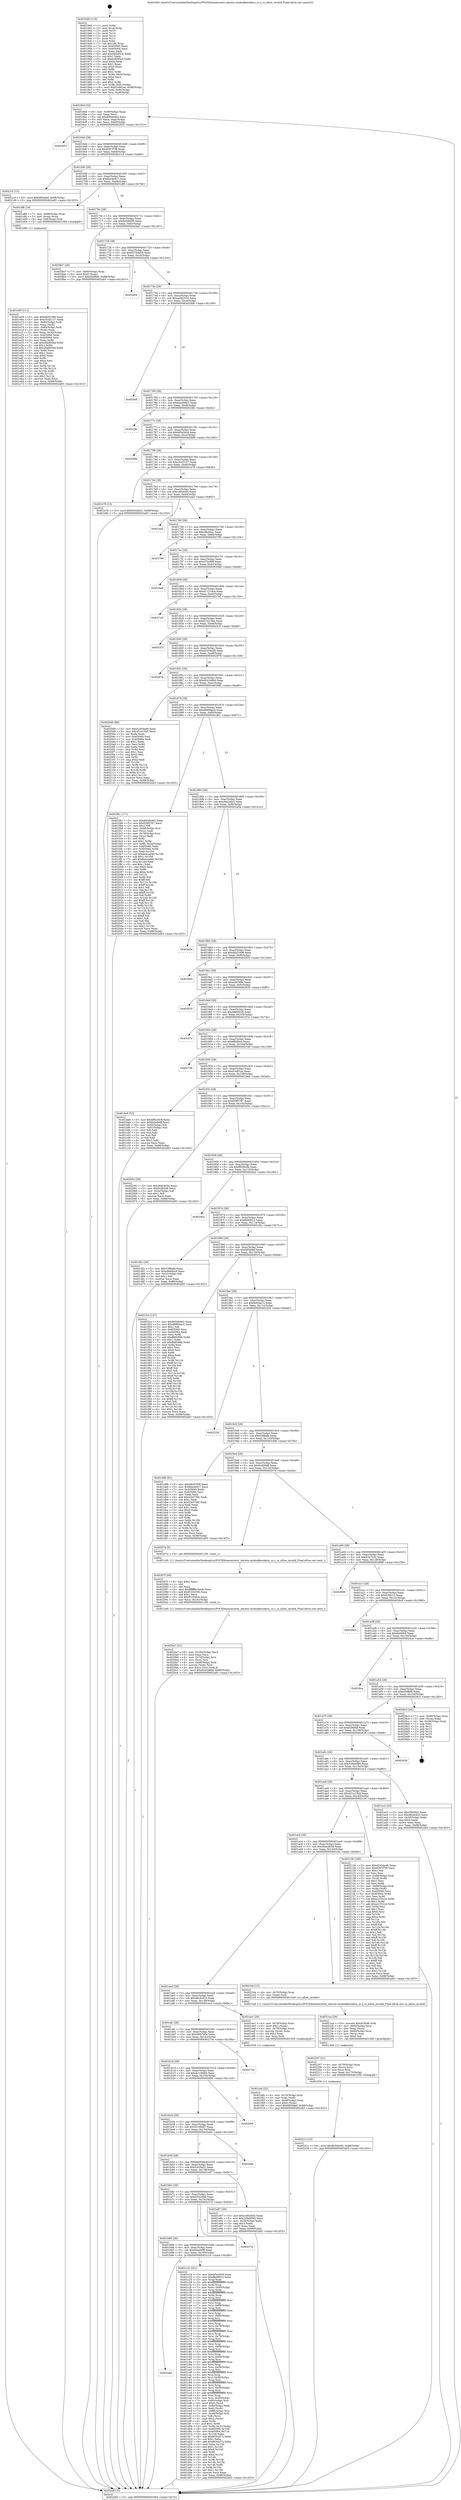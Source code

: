 digraph "0x401640" {
  label = "0x401640 (/mnt/c/Users/mathe/Desktop/tcc/POCII/binaries/extr_darwin-xnubsdkernkern_cs.c_cs_allow_invalid_Final-ollvm.out::main(0))"
  labelloc = "t"
  node[shape=record]

  Entry [label="",width=0.3,height=0.3,shape=circle,fillcolor=black,style=filled]
  "0x4016b4" [label="{
     0x4016b4 [32]\l
     | [instrs]\l
     &nbsp;&nbsp;0x4016b4 \<+6\>: mov -0x98(%rbp),%eax\l
     &nbsp;&nbsp;0x4016ba \<+2\>: mov %eax,%ecx\l
     &nbsp;&nbsp;0x4016bc \<+6\>: sub $0x800de462,%ecx\l
     &nbsp;&nbsp;0x4016c2 \<+6\>: mov %eax,-0xac(%rbp)\l
     &nbsp;&nbsp;0x4016c8 \<+6\>: mov %ecx,-0xb0(%rbp)\l
     &nbsp;&nbsp;0x4016ce \<+6\>: je 0000000000402953 \<main+0x1313\>\l
  }"]
  "0x402953" [label="{
     0x402953\l
  }", style=dashed]
  "0x4016d4" [label="{
     0x4016d4 [28]\l
     | [instrs]\l
     &nbsp;&nbsp;0x4016d4 \<+5\>: jmp 00000000004016d9 \<main+0x99\>\l
     &nbsp;&nbsp;0x4016d9 \<+6\>: mov -0xac(%rbp),%eax\l
     &nbsp;&nbsp;0x4016df \<+5\>: sub $0x8307f7f9,%eax\l
     &nbsp;&nbsp;0x4016e4 \<+6\>: mov %eax,-0xb4(%rbp)\l
     &nbsp;&nbsp;0x4016ea \<+6\>: je 00000000004021cf \<main+0xb8f\>\l
  }"]
  Exit [label="",width=0.3,height=0.3,shape=circle,fillcolor=black,style=filled,peripheries=2]
  "0x4021cf" [label="{
     0x4021cf [15]\l
     | [instrs]\l
     &nbsp;&nbsp;0x4021cf \<+10\>: movl $0xfdf3ddef,-0x98(%rbp)\l
     &nbsp;&nbsp;0x4021d9 \<+5\>: jmp 0000000000402a93 \<main+0x1453\>\l
  }"]
  "0x4016f0" [label="{
     0x4016f0 [28]\l
     | [instrs]\l
     &nbsp;&nbsp;0x4016f0 \<+5\>: jmp 00000000004016f5 \<main+0xb5\>\l
     &nbsp;&nbsp;0x4016f5 \<+6\>: mov -0xac(%rbp),%eax\l
     &nbsp;&nbsp;0x4016fb \<+5\>: sub $0x8be4e0c7,%eax\l
     &nbsp;&nbsp;0x401700 \<+6\>: mov %eax,-0xb8(%rbp)\l
     &nbsp;&nbsp;0x401706 \<+6\>: je 0000000000401df6 \<main+0x7b6\>\l
  }"]
  "0x40221c" [label="{
     0x40221c [15]\l
     | [instrs]\l
     &nbsp;&nbsp;0x40221c \<+10\>: movl $0x8e50b5f0,-0x98(%rbp)\l
     &nbsp;&nbsp;0x402226 \<+5\>: jmp 0000000000402a93 \<main+0x1453\>\l
  }"]
  "0x401df6" [label="{
     0x401df6 [19]\l
     | [instrs]\l
     &nbsp;&nbsp;0x401df6 \<+7\>: mov -0x88(%rbp),%rax\l
     &nbsp;&nbsp;0x401dfd \<+3\>: mov (%rax),%rax\l
     &nbsp;&nbsp;0x401e00 \<+4\>: mov 0x8(%rax),%rdi\l
     &nbsp;&nbsp;0x401e04 \<+5\>: call 0000000000401060 \<atoi@plt\>\l
     | [calls]\l
     &nbsp;&nbsp;0x401060 \{1\} (unknown)\l
  }"]
  "0x40170c" [label="{
     0x40170c [28]\l
     | [instrs]\l
     &nbsp;&nbsp;0x40170c \<+5\>: jmp 0000000000401711 \<main+0xd1\>\l
     &nbsp;&nbsp;0x401711 \<+6\>: mov -0xac(%rbp),%eax\l
     &nbsp;&nbsp;0x401717 \<+5\>: sub $0x8e50b5f0,%eax\l
     &nbsp;&nbsp;0x40171c \<+6\>: mov %eax,-0xbc(%rbp)\l
     &nbsp;&nbsp;0x401722 \<+6\>: je 00000000004028a7 \<main+0x1267\>\l
  }"]
  "0x402207" [label="{
     0x402207 [21]\l
     | [instrs]\l
     &nbsp;&nbsp;0x402207 \<+4\>: mov -0x70(%rbp),%rcx\l
     &nbsp;&nbsp;0x40220b \<+3\>: mov (%rcx),%rcx\l
     &nbsp;&nbsp;0x40220e \<+3\>: mov %rcx,%rdi\l
     &nbsp;&nbsp;0x402211 \<+6\>: mov %eax,-0x170(%rbp)\l
     &nbsp;&nbsp;0x402217 \<+5\>: call 0000000000401030 \<free@plt\>\l
     | [calls]\l
     &nbsp;&nbsp;0x401030 \{1\} (unknown)\l
  }"]
  "0x4028a7" [label="{
     0x4028a7 [28]\l
     | [instrs]\l
     &nbsp;&nbsp;0x4028a7 \<+7\>: mov -0x90(%rbp),%rax\l
     &nbsp;&nbsp;0x4028ae \<+6\>: movl $0x0,(%rax)\l
     &nbsp;&nbsp;0x4028b4 \<+10\>: movl $0xe5bf8d6,-0x98(%rbp)\l
     &nbsp;&nbsp;0x4028be \<+5\>: jmp 0000000000402a93 \<main+0x1453\>\l
  }"]
  "0x401728" [label="{
     0x401728 [28]\l
     | [instrs]\l
     &nbsp;&nbsp;0x401728 \<+5\>: jmp 000000000040172d \<main+0xed\>\l
     &nbsp;&nbsp;0x40172d \<+6\>: mov -0xac(%rbp),%eax\l
     &nbsp;&nbsp;0x401733 \<+5\>: sub $0x9276da59,%eax\l
     &nbsp;&nbsp;0x401738 \<+6\>: mov %eax,-0xc0(%rbp)\l
     &nbsp;&nbsp;0x40173e \<+6\>: je 0000000000402a04 \<main+0x13c4\>\l
  }"]
  "0x4021ea" [label="{
     0x4021ea [29]\l
     | [instrs]\l
     &nbsp;&nbsp;0x4021ea \<+10\>: movabs $0x4030d6,%rdi\l
     &nbsp;&nbsp;0x4021f4 \<+4\>: mov -0x60(%rbp),%rcx\l
     &nbsp;&nbsp;0x4021f8 \<+2\>: mov %eax,(%rcx)\l
     &nbsp;&nbsp;0x4021fa \<+4\>: mov -0x60(%rbp),%rcx\l
     &nbsp;&nbsp;0x4021fe \<+2\>: mov (%rcx),%esi\l
     &nbsp;&nbsp;0x402200 \<+2\>: mov $0x0,%al\l
     &nbsp;&nbsp;0x402202 \<+5\>: call 0000000000401040 \<printf@plt\>\l
     | [calls]\l
     &nbsp;&nbsp;0x401040 \{1\} (unknown)\l
  }"]
  "0x402a04" [label="{
     0x402a04\l
  }", style=dashed]
  "0x401744" [label="{
     0x401744 [28]\l
     | [instrs]\l
     &nbsp;&nbsp;0x401744 \<+5\>: jmp 0000000000401749 \<main+0x109\>\l
     &nbsp;&nbsp;0x401749 \<+6\>: mov -0xac(%rbp),%eax\l
     &nbsp;&nbsp;0x40174f \<+5\>: sub $0xae562016,%eax\l
     &nbsp;&nbsp;0x401754 \<+6\>: mov %eax,-0xc4(%rbp)\l
     &nbsp;&nbsp;0x40175a \<+6\>: je 00000000004029df \<main+0x139f\>\l
  }"]
  "0x4020a7" [label="{
     0x4020a7 [41]\l
     | [instrs]\l
     &nbsp;&nbsp;0x4020a7 \<+6\>: mov -0x16c(%rbp),%ecx\l
     &nbsp;&nbsp;0x4020ad \<+3\>: imul %eax,%ecx\l
     &nbsp;&nbsp;0x4020b0 \<+4\>: mov -0x70(%rbp),%rsi\l
     &nbsp;&nbsp;0x4020b4 \<+3\>: mov (%rsi),%rsi\l
     &nbsp;&nbsp;0x4020b7 \<+4\>: mov -0x68(%rbp),%rdi\l
     &nbsp;&nbsp;0x4020bb \<+3\>: movslq (%rdi),%rdi\l
     &nbsp;&nbsp;0x4020be \<+3\>: mov %ecx,(%rsi,%rdi,4)\l
     &nbsp;&nbsp;0x4020c1 \<+10\>: movl $0xd2d1b86d,-0x98(%rbp)\l
     &nbsp;&nbsp;0x4020cb \<+5\>: jmp 0000000000402a93 \<main+0x1453\>\l
  }"]
  "0x4029df" [label="{
     0x4029df\l
  }", style=dashed]
  "0x401760" [label="{
     0x401760 [28]\l
     | [instrs]\l
     &nbsp;&nbsp;0x401760 \<+5\>: jmp 0000000000401765 \<main+0x125\>\l
     &nbsp;&nbsp;0x401765 \<+6\>: mov -0xac(%rbp),%eax\l
     &nbsp;&nbsp;0x40176b \<+5\>: sub $0xbaea06a1,%eax\l
     &nbsp;&nbsp;0x401770 \<+6\>: mov %eax,-0xc8(%rbp)\l
     &nbsp;&nbsp;0x401776 \<+6\>: je 000000000040238c \<main+0xd4c\>\l
  }"]
  "0x40207f" [label="{
     0x40207f [40]\l
     | [instrs]\l
     &nbsp;&nbsp;0x40207f \<+5\>: mov $0x2,%ecx\l
     &nbsp;&nbsp;0x402084 \<+1\>: cltd\l
     &nbsp;&nbsp;0x402085 \<+2\>: idiv %ecx\l
     &nbsp;&nbsp;0x402087 \<+6\>: imul $0xfffffffe,%edx,%ecx\l
     &nbsp;&nbsp;0x40208d \<+6\>: add $0xf510203b,%ecx\l
     &nbsp;&nbsp;0x402093 \<+3\>: add $0x1,%ecx\l
     &nbsp;&nbsp;0x402096 \<+6\>: sub $0xf510203b,%ecx\l
     &nbsp;&nbsp;0x40209c \<+6\>: mov %ecx,-0x16c(%rbp)\l
     &nbsp;&nbsp;0x4020a2 \<+5\>: call 0000000000401160 \<next_i\>\l
     | [calls]\l
     &nbsp;&nbsp;0x401160 \{1\} (/mnt/c/Users/mathe/Desktop/tcc/POCII/binaries/extr_darwin-xnubsdkernkern_cs.c_cs_allow_invalid_Final-ollvm.out::next_i)\l
  }"]
  "0x40238c" [label="{
     0x40238c\l
  }", style=dashed]
  "0x40177c" [label="{
     0x40177c [28]\l
     | [instrs]\l
     &nbsp;&nbsp;0x40177c \<+5\>: jmp 0000000000401781 \<main+0x141\>\l
     &nbsp;&nbsp;0x401781 \<+6\>: mov -0xac(%rbp),%eax\l
     &nbsp;&nbsp;0x401787 \<+5\>: sub $0xbf5e26c9,%eax\l
     &nbsp;&nbsp;0x40178c \<+6\>: mov %eax,-0xcc(%rbp)\l
     &nbsp;&nbsp;0x401792 \<+6\>: je 00000000004028db \<main+0x129b\>\l
  }"]
  "0x401efe" [label="{
     0x401efe [32]\l
     | [instrs]\l
     &nbsp;&nbsp;0x401efe \<+4\>: mov -0x70(%rbp),%rdi\l
     &nbsp;&nbsp;0x401f02 \<+3\>: mov %rax,(%rdi)\l
     &nbsp;&nbsp;0x401f05 \<+4\>: mov -0x68(%rbp),%rax\l
     &nbsp;&nbsp;0x401f09 \<+6\>: movl $0x0,(%rax)\l
     &nbsp;&nbsp;0x401f0f \<+10\>: movl $0xfdf3ddef,-0x98(%rbp)\l
     &nbsp;&nbsp;0x401f19 \<+5\>: jmp 0000000000402a93 \<main+0x1453\>\l
  }"]
  "0x4028db" [label="{
     0x4028db\l
  }", style=dashed]
  "0x401798" [label="{
     0x401798 [28]\l
     | [instrs]\l
     &nbsp;&nbsp;0x401798 \<+5\>: jmp 000000000040179d \<main+0x15d\>\l
     &nbsp;&nbsp;0x40179d \<+6\>: mov -0xac(%rbp),%eax\l
     &nbsp;&nbsp;0x4017a3 \<+5\>: sub $0xc5cd2127,%eax\l
     &nbsp;&nbsp;0x4017a8 \<+6\>: mov %eax,-0xd0(%rbp)\l
     &nbsp;&nbsp;0x4017ae \<+6\>: je 0000000000401e78 \<main+0x838\>\l
  }"]
  "0x401e09" [label="{
     0x401e09 [111]\l
     | [instrs]\l
     &nbsp;&nbsp;0x401e09 \<+5\>: mov $0xddcf1099,%ecx\l
     &nbsp;&nbsp;0x401e0e \<+5\>: mov $0xc5cd2127,%edx\l
     &nbsp;&nbsp;0x401e13 \<+4\>: mov -0x80(%rbp),%rdi\l
     &nbsp;&nbsp;0x401e17 \<+2\>: mov %eax,(%rdi)\l
     &nbsp;&nbsp;0x401e19 \<+4\>: mov -0x80(%rbp),%rdi\l
     &nbsp;&nbsp;0x401e1d \<+2\>: mov (%rdi),%eax\l
     &nbsp;&nbsp;0x401e1f \<+3\>: mov %eax,-0x30(%rbp)\l
     &nbsp;&nbsp;0x401e22 \<+7\>: mov 0x405060,%eax\l
     &nbsp;&nbsp;0x401e29 \<+7\>: mov 0x405064,%esi\l
     &nbsp;&nbsp;0x401e30 \<+3\>: mov %eax,%r8d\l
     &nbsp;&nbsp;0x401e33 \<+7\>: add $0x28a9b56d,%r8d\l
     &nbsp;&nbsp;0x401e3a \<+4\>: sub $0x1,%r8d\l
     &nbsp;&nbsp;0x401e3e \<+7\>: sub $0x28a9b56d,%r8d\l
     &nbsp;&nbsp;0x401e45 \<+4\>: imul %r8d,%eax\l
     &nbsp;&nbsp;0x401e49 \<+3\>: and $0x1,%eax\l
     &nbsp;&nbsp;0x401e4c \<+3\>: cmp $0x0,%eax\l
     &nbsp;&nbsp;0x401e4f \<+4\>: sete %r9b\l
     &nbsp;&nbsp;0x401e53 \<+3\>: cmp $0xa,%esi\l
     &nbsp;&nbsp;0x401e56 \<+4\>: setl %r10b\l
     &nbsp;&nbsp;0x401e5a \<+3\>: mov %r9b,%r11b\l
     &nbsp;&nbsp;0x401e5d \<+3\>: and %r10b,%r11b\l
     &nbsp;&nbsp;0x401e60 \<+3\>: xor %r10b,%r9b\l
     &nbsp;&nbsp;0x401e63 \<+3\>: or %r9b,%r11b\l
     &nbsp;&nbsp;0x401e66 \<+4\>: test $0x1,%r11b\l
     &nbsp;&nbsp;0x401e6a \<+3\>: cmovne %edx,%ecx\l
     &nbsp;&nbsp;0x401e6d \<+6\>: mov %ecx,-0x98(%rbp)\l
     &nbsp;&nbsp;0x401e73 \<+5\>: jmp 0000000000402a93 \<main+0x1453\>\l
  }"]
  "0x401e78" [label="{
     0x401e78 [15]\l
     | [instrs]\l
     &nbsp;&nbsp;0x401e78 \<+10\>: movl $0x5c02fa51,-0x98(%rbp)\l
     &nbsp;&nbsp;0x401e82 \<+5\>: jmp 0000000000402a93 \<main+0x1453\>\l
  }"]
  "0x4017b4" [label="{
     0x4017b4 [28]\l
     | [instrs]\l
     &nbsp;&nbsp;0x4017b4 \<+5\>: jmp 00000000004017b9 \<main+0x179\>\l
     &nbsp;&nbsp;0x4017b9 \<+6\>: mov -0xac(%rbp),%eax\l
     &nbsp;&nbsp;0x4017bf \<+5\>: sub $0xcc85dd45,%eax\l
     &nbsp;&nbsp;0x4017c4 \<+6\>: mov %eax,-0xd4(%rbp)\l
     &nbsp;&nbsp;0x4017ca \<+6\>: je 0000000000401ea5 \<main+0x865\>\l
  }"]
  "0x401ba4" [label="{
     0x401ba4\l
  }", style=dashed]
  "0x401ea5" [label="{
     0x401ea5\l
  }", style=dashed]
  "0x4017d0" [label="{
     0x4017d0 [28]\l
     | [instrs]\l
     &nbsp;&nbsp;0x4017d0 \<+5\>: jmp 00000000004017d5 \<main+0x195\>\l
     &nbsp;&nbsp;0x4017d5 \<+6\>: mov -0xac(%rbp),%eax\l
     &nbsp;&nbsp;0x4017db \<+5\>: sub $0xcf6c5fa1,%eax\l
     &nbsp;&nbsp;0x4017e0 \<+6\>: mov %eax,-0xd8(%rbp)\l
     &nbsp;&nbsp;0x4017e6 \<+6\>: je 0000000000402796 \<main+0x1156\>\l
  }"]
  "0x401c1b" [label="{
     0x401c1b [321]\l
     | [instrs]\l
     &nbsp;&nbsp;0x401c1b \<+5\>: mov $0xbf5e26c9,%eax\l
     &nbsp;&nbsp;0x401c20 \<+5\>: mov $0xf9d69f12,%ecx\l
     &nbsp;&nbsp;0x401c25 \<+3\>: mov %rsp,%rdx\l
     &nbsp;&nbsp;0x401c28 \<+4\>: add $0xfffffffffffffff0,%rdx\l
     &nbsp;&nbsp;0x401c2c \<+3\>: mov %rdx,%rsp\l
     &nbsp;&nbsp;0x401c2f \<+7\>: mov %rdx,-0x90(%rbp)\l
     &nbsp;&nbsp;0x401c36 \<+3\>: mov %rsp,%rdx\l
     &nbsp;&nbsp;0x401c39 \<+4\>: add $0xfffffffffffffff0,%rdx\l
     &nbsp;&nbsp;0x401c3d \<+3\>: mov %rdx,%rsp\l
     &nbsp;&nbsp;0x401c40 \<+3\>: mov %rsp,%rsi\l
     &nbsp;&nbsp;0x401c43 \<+4\>: add $0xfffffffffffffff0,%rsi\l
     &nbsp;&nbsp;0x401c47 \<+3\>: mov %rsi,%rsp\l
     &nbsp;&nbsp;0x401c4a \<+7\>: mov %rsi,-0x88(%rbp)\l
     &nbsp;&nbsp;0x401c51 \<+3\>: mov %rsp,%rsi\l
     &nbsp;&nbsp;0x401c54 \<+4\>: add $0xfffffffffffffff0,%rsi\l
     &nbsp;&nbsp;0x401c58 \<+3\>: mov %rsi,%rsp\l
     &nbsp;&nbsp;0x401c5b \<+4\>: mov %rsi,-0x80(%rbp)\l
     &nbsp;&nbsp;0x401c5f \<+3\>: mov %rsp,%rsi\l
     &nbsp;&nbsp;0x401c62 \<+4\>: add $0xfffffffffffffff0,%rsi\l
     &nbsp;&nbsp;0x401c66 \<+3\>: mov %rsi,%rsp\l
     &nbsp;&nbsp;0x401c69 \<+4\>: mov %rsi,-0x78(%rbp)\l
     &nbsp;&nbsp;0x401c6d \<+3\>: mov %rsp,%rsi\l
     &nbsp;&nbsp;0x401c70 \<+4\>: add $0xfffffffffffffff0,%rsi\l
     &nbsp;&nbsp;0x401c74 \<+3\>: mov %rsi,%rsp\l
     &nbsp;&nbsp;0x401c77 \<+4\>: mov %rsi,-0x70(%rbp)\l
     &nbsp;&nbsp;0x401c7b \<+3\>: mov %rsp,%rsi\l
     &nbsp;&nbsp;0x401c7e \<+4\>: add $0xfffffffffffffff0,%rsi\l
     &nbsp;&nbsp;0x401c82 \<+3\>: mov %rsi,%rsp\l
     &nbsp;&nbsp;0x401c85 \<+4\>: mov %rsi,-0x68(%rbp)\l
     &nbsp;&nbsp;0x401c89 \<+3\>: mov %rsp,%rsi\l
     &nbsp;&nbsp;0x401c8c \<+4\>: add $0xfffffffffffffff0,%rsi\l
     &nbsp;&nbsp;0x401c90 \<+3\>: mov %rsi,%rsp\l
     &nbsp;&nbsp;0x401c93 \<+4\>: mov %rsi,-0x60(%rbp)\l
     &nbsp;&nbsp;0x401c97 \<+3\>: mov %rsp,%rsi\l
     &nbsp;&nbsp;0x401c9a \<+4\>: add $0xfffffffffffffff0,%rsi\l
     &nbsp;&nbsp;0x401c9e \<+3\>: mov %rsi,%rsp\l
     &nbsp;&nbsp;0x401ca1 \<+4\>: mov %rsi,-0x58(%rbp)\l
     &nbsp;&nbsp;0x401ca5 \<+3\>: mov %rsp,%rsi\l
     &nbsp;&nbsp;0x401ca8 \<+4\>: add $0xfffffffffffffff0,%rsi\l
     &nbsp;&nbsp;0x401cac \<+3\>: mov %rsi,%rsp\l
     &nbsp;&nbsp;0x401caf \<+4\>: mov %rsi,-0x50(%rbp)\l
     &nbsp;&nbsp;0x401cb3 \<+3\>: mov %rsp,%rsi\l
     &nbsp;&nbsp;0x401cb6 \<+4\>: add $0xfffffffffffffff0,%rsi\l
     &nbsp;&nbsp;0x401cba \<+3\>: mov %rsi,%rsp\l
     &nbsp;&nbsp;0x401cbd \<+4\>: mov %rsi,-0x48(%rbp)\l
     &nbsp;&nbsp;0x401cc1 \<+3\>: mov %rsp,%rsi\l
     &nbsp;&nbsp;0x401cc4 \<+4\>: add $0xfffffffffffffff0,%rsi\l
     &nbsp;&nbsp;0x401cc8 \<+3\>: mov %rsi,%rsp\l
     &nbsp;&nbsp;0x401ccb \<+4\>: mov %rsi,-0x40(%rbp)\l
     &nbsp;&nbsp;0x401ccf \<+7\>: mov -0x90(%rbp),%rsi\l
     &nbsp;&nbsp;0x401cd6 \<+6\>: movl $0x0,(%rsi)\l
     &nbsp;&nbsp;0x401cdc \<+6\>: mov -0x9c(%rbp),%edi\l
     &nbsp;&nbsp;0x401ce2 \<+2\>: mov %edi,(%rdx)\l
     &nbsp;&nbsp;0x401ce4 \<+7\>: mov -0x88(%rbp),%rsi\l
     &nbsp;&nbsp;0x401ceb \<+7\>: mov -0xa8(%rbp),%r8\l
     &nbsp;&nbsp;0x401cf2 \<+3\>: mov %r8,(%rsi)\l
     &nbsp;&nbsp;0x401cf5 \<+3\>: cmpl $0x2,(%rdx)\l
     &nbsp;&nbsp;0x401cf8 \<+4\>: setne %r9b\l
     &nbsp;&nbsp;0x401cfc \<+4\>: and $0x1,%r9b\l
     &nbsp;&nbsp;0x401d00 \<+4\>: mov %r9b,-0x31(%rbp)\l
     &nbsp;&nbsp;0x401d04 \<+8\>: mov 0x405060,%r10d\l
     &nbsp;&nbsp;0x401d0c \<+8\>: mov 0x405064,%r11d\l
     &nbsp;&nbsp;0x401d14 \<+3\>: mov %r10d,%ebx\l
     &nbsp;&nbsp;0x401d17 \<+6\>: sub $0x863dcf72,%ebx\l
     &nbsp;&nbsp;0x401d1d \<+3\>: sub $0x1,%ebx\l
     &nbsp;&nbsp;0x401d20 \<+6\>: add $0x863dcf72,%ebx\l
     &nbsp;&nbsp;0x401d26 \<+4\>: imul %ebx,%r10d\l
     &nbsp;&nbsp;0x401d2a \<+4\>: and $0x1,%r10d\l
     &nbsp;&nbsp;0x401d2e \<+4\>: cmp $0x0,%r10d\l
     &nbsp;&nbsp;0x401d32 \<+4\>: sete %r9b\l
     &nbsp;&nbsp;0x401d36 \<+4\>: cmp $0xa,%r11d\l
     &nbsp;&nbsp;0x401d3a \<+4\>: setl %r14b\l
     &nbsp;&nbsp;0x401d3e \<+3\>: mov %r9b,%r15b\l
     &nbsp;&nbsp;0x401d41 \<+3\>: and %r14b,%r15b\l
     &nbsp;&nbsp;0x401d44 \<+3\>: xor %r14b,%r9b\l
     &nbsp;&nbsp;0x401d47 \<+3\>: or %r9b,%r15b\l
     &nbsp;&nbsp;0x401d4a \<+4\>: test $0x1,%r15b\l
     &nbsp;&nbsp;0x401d4e \<+3\>: cmovne %ecx,%eax\l
     &nbsp;&nbsp;0x401d51 \<+6\>: mov %eax,-0x98(%rbp)\l
     &nbsp;&nbsp;0x401d57 \<+5\>: jmp 0000000000402a93 \<main+0x1453\>\l
  }"]
  "0x402796" [label="{
     0x402796\l
  }", style=dashed]
  "0x4017ec" [label="{
     0x4017ec [28]\l
     | [instrs]\l
     &nbsp;&nbsp;0x4017ec \<+5\>: jmp 00000000004017f1 \<main+0x1b1\>\l
     &nbsp;&nbsp;0x4017f1 \<+6\>: mov -0xac(%rbp),%eax\l
     &nbsp;&nbsp;0x4017f7 \<+5\>: sub $0xcf7bcf99,%eax\l
     &nbsp;&nbsp;0x4017fc \<+6\>: mov %eax,-0xdc(%rbp)\l
     &nbsp;&nbsp;0x401802 \<+6\>: je 00000000004024e8 \<main+0xea8\>\l
  }"]
  "0x401b88" [label="{
     0x401b88 [28]\l
     | [instrs]\l
     &nbsp;&nbsp;0x401b88 \<+5\>: jmp 0000000000401b8d \<main+0x54d\>\l
     &nbsp;&nbsp;0x401b8d \<+6\>: mov -0xac(%rbp),%eax\l
     &nbsp;&nbsp;0x401b93 \<+5\>: sub $0x654eb0ff,%eax\l
     &nbsp;&nbsp;0x401b98 \<+6\>: mov %eax,-0x160(%rbp)\l
     &nbsp;&nbsp;0x401b9e \<+6\>: je 0000000000401c1b \<main+0x5db\>\l
  }"]
  "0x4024e8" [label="{
     0x4024e8\l
  }", style=dashed]
  "0x401808" [label="{
     0x401808 [28]\l
     | [instrs]\l
     &nbsp;&nbsp;0x401808 \<+5\>: jmp 000000000040180d \<main+0x1cd\>\l
     &nbsp;&nbsp;0x40180d \<+6\>: mov -0xac(%rbp),%eax\l
     &nbsp;&nbsp;0x401813 \<+5\>: sub $0xd11214ce,%eax\l
     &nbsp;&nbsp;0x401818 \<+6\>: mov %eax,-0xe0(%rbp)\l
     &nbsp;&nbsp;0x40181e \<+6\>: je 00000000004027a5 \<main+0x1165\>\l
  }"]
  "0x40237d" [label="{
     0x40237d\l
  }", style=dashed]
  "0x4027a5" [label="{
     0x4027a5\l
  }", style=dashed]
  "0x401824" [label="{
     0x401824 [28]\l
     | [instrs]\l
     &nbsp;&nbsp;0x401824 \<+5\>: jmp 0000000000401829 \<main+0x1e9\>\l
     &nbsp;&nbsp;0x401829 \<+6\>: mov -0xac(%rbp),%eax\l
     &nbsp;&nbsp;0x40182f \<+5\>: sub $0xd15213da,%eax\l
     &nbsp;&nbsp;0x401834 \<+6\>: mov %eax,-0xe4(%rbp)\l
     &nbsp;&nbsp;0x40183a \<+6\>: je 000000000040241f \<main+0xddf\>\l
  }"]
  "0x401b6c" [label="{
     0x401b6c [28]\l
     | [instrs]\l
     &nbsp;&nbsp;0x401b6c \<+5\>: jmp 0000000000401b71 \<main+0x531\>\l
     &nbsp;&nbsp;0x401b71 \<+6\>: mov -0xac(%rbp),%eax\l
     &nbsp;&nbsp;0x401b77 \<+5\>: sub $0x653a28bf,%eax\l
     &nbsp;&nbsp;0x401b7c \<+6\>: mov %eax,-0x15c(%rbp)\l
     &nbsp;&nbsp;0x401b82 \<+6\>: je 000000000040237d \<main+0xd3d\>\l
  }"]
  "0x40241f" [label="{
     0x40241f\l
  }", style=dashed]
  "0x401840" [label="{
     0x401840 [28]\l
     | [instrs]\l
     &nbsp;&nbsp;0x401840 \<+5\>: jmp 0000000000401845 \<main+0x205\>\l
     &nbsp;&nbsp;0x401845 \<+6\>: mov -0xac(%rbp),%eax\l
     &nbsp;&nbsp;0x40184b \<+5\>: sub $0xd2454a48,%eax\l
     &nbsp;&nbsp;0x401850 \<+6\>: mov %eax,-0xe8(%rbp)\l
     &nbsp;&nbsp;0x401856 \<+6\>: je 0000000000402978 \<main+0x1338\>\l
  }"]
  "0x401e87" [label="{
     0x401e87 [30]\l
     | [instrs]\l
     &nbsp;&nbsp;0x401e87 \<+5\>: mov $0xcc85dd45,%eax\l
     &nbsp;&nbsp;0x401e8c \<+5\>: mov $0x329ab085,%ecx\l
     &nbsp;&nbsp;0x401e91 \<+3\>: mov -0x30(%rbp),%edx\l
     &nbsp;&nbsp;0x401e94 \<+3\>: cmp $0x1,%edx\l
     &nbsp;&nbsp;0x401e97 \<+3\>: cmovl %ecx,%eax\l
     &nbsp;&nbsp;0x401e9a \<+6\>: mov %eax,-0x98(%rbp)\l
     &nbsp;&nbsp;0x401ea0 \<+5\>: jmp 0000000000402a93 \<main+0x1453\>\l
  }"]
  "0x402978" [label="{
     0x402978\l
  }", style=dashed]
  "0x40185c" [label="{
     0x40185c [28]\l
     | [instrs]\l
     &nbsp;&nbsp;0x40185c \<+5\>: jmp 0000000000401861 \<main+0x221\>\l
     &nbsp;&nbsp;0x401861 \<+6\>: mov -0xac(%rbp),%eax\l
     &nbsp;&nbsp;0x401867 \<+5\>: sub $0xd2d1b86d,%eax\l
     &nbsp;&nbsp;0x40186c \<+6\>: mov %eax,-0xec(%rbp)\l
     &nbsp;&nbsp;0x401872 \<+6\>: je 00000000004020d0 \<main+0xa90\>\l
  }"]
  "0x401b50" [label="{
     0x401b50 [28]\l
     | [instrs]\l
     &nbsp;&nbsp;0x401b50 \<+5\>: jmp 0000000000401b55 \<main+0x515\>\l
     &nbsp;&nbsp;0x401b55 \<+6\>: mov -0xac(%rbp),%eax\l
     &nbsp;&nbsp;0x401b5b \<+5\>: sub $0x5c02fa51,%eax\l
     &nbsp;&nbsp;0x401b60 \<+6\>: mov %eax,-0x158(%rbp)\l
     &nbsp;&nbsp;0x401b66 \<+6\>: je 0000000000401e87 \<main+0x847\>\l
  }"]
  "0x4020d0" [label="{
     0x4020d0 [86]\l
     | [instrs]\l
     &nbsp;&nbsp;0x4020d0 \<+5\>: mov $0xd2454a48,%eax\l
     &nbsp;&nbsp;0x4020d5 \<+5\>: mov $0x451e15b5,%ecx\l
     &nbsp;&nbsp;0x4020da \<+2\>: xor %edx,%edx\l
     &nbsp;&nbsp;0x4020dc \<+7\>: mov 0x405060,%esi\l
     &nbsp;&nbsp;0x4020e3 \<+7\>: mov 0x405064,%edi\l
     &nbsp;&nbsp;0x4020ea \<+3\>: sub $0x1,%edx\l
     &nbsp;&nbsp;0x4020ed \<+3\>: mov %esi,%r8d\l
     &nbsp;&nbsp;0x4020f0 \<+3\>: add %edx,%r8d\l
     &nbsp;&nbsp;0x4020f3 \<+4\>: imul %r8d,%esi\l
     &nbsp;&nbsp;0x4020f7 \<+3\>: and $0x1,%esi\l
     &nbsp;&nbsp;0x4020fa \<+3\>: cmp $0x0,%esi\l
     &nbsp;&nbsp;0x4020fd \<+4\>: sete %r9b\l
     &nbsp;&nbsp;0x402101 \<+3\>: cmp $0xa,%edi\l
     &nbsp;&nbsp;0x402104 \<+4\>: setl %r10b\l
     &nbsp;&nbsp;0x402108 \<+3\>: mov %r9b,%r11b\l
     &nbsp;&nbsp;0x40210b \<+3\>: and %r10b,%r11b\l
     &nbsp;&nbsp;0x40210e \<+3\>: xor %r10b,%r9b\l
     &nbsp;&nbsp;0x402111 \<+3\>: or %r9b,%r11b\l
     &nbsp;&nbsp;0x402114 \<+4\>: test $0x1,%r11b\l
     &nbsp;&nbsp;0x402118 \<+3\>: cmovne %ecx,%eax\l
     &nbsp;&nbsp;0x40211b \<+6\>: mov %eax,-0x98(%rbp)\l
     &nbsp;&nbsp;0x402121 \<+5\>: jmp 0000000000402a93 \<main+0x1453\>\l
  }"]
  "0x401878" [label="{
     0x401878 [28]\l
     | [instrs]\l
     &nbsp;&nbsp;0x401878 \<+5\>: jmp 000000000040187d \<main+0x23d\>\l
     &nbsp;&nbsp;0x40187d \<+6\>: mov -0xac(%rbp),%eax\l
     &nbsp;&nbsp;0x401883 \<+5\>: sub $0xd9860ee3,%eax\l
     &nbsp;&nbsp;0x401888 \<+6\>: mov %eax,-0xf0(%rbp)\l
     &nbsp;&nbsp;0x40188e \<+6\>: je 0000000000401fb1 \<main+0x971\>\l
  }"]
  "0x402a84" [label="{
     0x402a84\l
  }", style=dashed]
  "0x401fb1" [label="{
     0x401fb1 [171]\l
     | [instrs]\l
     &nbsp;&nbsp;0x401fb1 \<+5\>: mov $0x800de462,%eax\l
     &nbsp;&nbsp;0x401fb6 \<+5\>: mov $0xf29f5787,%ecx\l
     &nbsp;&nbsp;0x401fbb \<+2\>: mov $0x1,%dl\l
     &nbsp;&nbsp;0x401fbd \<+4\>: mov -0x68(%rbp),%rsi\l
     &nbsp;&nbsp;0x401fc1 \<+2\>: mov (%rsi),%edi\l
     &nbsp;&nbsp;0x401fc3 \<+4\>: mov -0x78(%rbp),%rsi\l
     &nbsp;&nbsp;0x401fc7 \<+2\>: cmp (%rsi),%edi\l
     &nbsp;&nbsp;0x401fc9 \<+4\>: setl %r8b\l
     &nbsp;&nbsp;0x401fcd \<+4\>: and $0x1,%r8b\l
     &nbsp;&nbsp;0x401fd1 \<+4\>: mov %r8b,-0x2a(%rbp)\l
     &nbsp;&nbsp;0x401fd5 \<+7\>: mov 0x405060,%edi\l
     &nbsp;&nbsp;0x401fdc \<+8\>: mov 0x405064,%r9d\l
     &nbsp;&nbsp;0x401fe4 \<+3\>: mov %edi,%r10d\l
     &nbsp;&nbsp;0x401fe7 \<+7\>: sub $0x8e4cad40,%r10d\l
     &nbsp;&nbsp;0x401fee \<+4\>: sub $0x1,%r10d\l
     &nbsp;&nbsp;0x401ff2 \<+7\>: add $0x8e4cad40,%r10d\l
     &nbsp;&nbsp;0x401ff9 \<+4\>: imul %r10d,%edi\l
     &nbsp;&nbsp;0x401ffd \<+3\>: and $0x1,%edi\l
     &nbsp;&nbsp;0x402000 \<+3\>: cmp $0x0,%edi\l
     &nbsp;&nbsp;0x402003 \<+4\>: sete %r8b\l
     &nbsp;&nbsp;0x402007 \<+4\>: cmp $0xa,%r9d\l
     &nbsp;&nbsp;0x40200b \<+4\>: setl %r11b\l
     &nbsp;&nbsp;0x40200f \<+3\>: mov %r8b,%bl\l
     &nbsp;&nbsp;0x402012 \<+3\>: xor $0xff,%bl\l
     &nbsp;&nbsp;0x402015 \<+3\>: mov %r11b,%r14b\l
     &nbsp;&nbsp;0x402018 \<+4\>: xor $0xff,%r14b\l
     &nbsp;&nbsp;0x40201c \<+3\>: xor $0x1,%dl\l
     &nbsp;&nbsp;0x40201f \<+3\>: mov %bl,%r15b\l
     &nbsp;&nbsp;0x402022 \<+4\>: and $0xff,%r15b\l
     &nbsp;&nbsp;0x402026 \<+3\>: and %dl,%r8b\l
     &nbsp;&nbsp;0x402029 \<+3\>: mov %r14b,%r12b\l
     &nbsp;&nbsp;0x40202c \<+4\>: and $0xff,%r12b\l
     &nbsp;&nbsp;0x402030 \<+3\>: and %dl,%r11b\l
     &nbsp;&nbsp;0x402033 \<+3\>: or %r8b,%r15b\l
     &nbsp;&nbsp;0x402036 \<+3\>: or %r11b,%r12b\l
     &nbsp;&nbsp;0x402039 \<+3\>: xor %r12b,%r15b\l
     &nbsp;&nbsp;0x40203c \<+3\>: or %r14b,%bl\l
     &nbsp;&nbsp;0x40203f \<+3\>: xor $0xff,%bl\l
     &nbsp;&nbsp;0x402042 \<+3\>: or $0x1,%dl\l
     &nbsp;&nbsp;0x402045 \<+2\>: and %dl,%bl\l
     &nbsp;&nbsp;0x402047 \<+3\>: or %bl,%r15b\l
     &nbsp;&nbsp;0x40204a \<+4\>: test $0x1,%r15b\l
     &nbsp;&nbsp;0x40204e \<+3\>: cmovne %ecx,%eax\l
     &nbsp;&nbsp;0x402051 \<+6\>: mov %eax,-0x98(%rbp)\l
     &nbsp;&nbsp;0x402057 \<+5\>: jmp 0000000000402a93 \<main+0x1453\>\l
  }"]
  "0x401894" [label="{
     0x401894 [28]\l
     | [instrs]\l
     &nbsp;&nbsp;0x401894 \<+5\>: jmp 0000000000401899 \<main+0x259\>\l
     &nbsp;&nbsp;0x401899 \<+6\>: mov -0xac(%rbp),%eax\l
     &nbsp;&nbsp;0x40189f \<+5\>: sub $0xd9a2e6c2,%eax\l
     &nbsp;&nbsp;0x4018a4 \<+6\>: mov %eax,-0xf4(%rbp)\l
     &nbsp;&nbsp;0x4018aa \<+6\>: je 0000000000402a5a \<main+0x141a\>\l
  }"]
  "0x401b34" [label="{
     0x401b34 [28]\l
     | [instrs]\l
     &nbsp;&nbsp;0x401b34 \<+5\>: jmp 0000000000401b39 \<main+0x4f9\>\l
     &nbsp;&nbsp;0x401b39 \<+6\>: mov -0xac(%rbp),%eax\l
     &nbsp;&nbsp;0x401b3f \<+5\>: sub $0x551984f7,%eax\l
     &nbsp;&nbsp;0x401b44 \<+6\>: mov %eax,-0x154(%rbp)\l
     &nbsp;&nbsp;0x401b4a \<+6\>: je 0000000000402a84 \<main+0x1444\>\l
  }"]
  "0x402a5a" [label="{
     0x402a5a\l
  }", style=dashed]
  "0x4018b0" [label="{
     0x4018b0 [28]\l
     | [instrs]\l
     &nbsp;&nbsp;0x4018b0 \<+5\>: jmp 00000000004018b5 \<main+0x275\>\l
     &nbsp;&nbsp;0x4018b5 \<+6\>: mov -0xac(%rbp),%eax\l
     &nbsp;&nbsp;0x4018bb \<+5\>: sub $0xddcf1099,%eax\l
     &nbsp;&nbsp;0x4018c0 \<+6\>: mov %eax,-0xf8(%rbp)\l
     &nbsp;&nbsp;0x4018c6 \<+6\>: je 0000000000402920 \<main+0x12e0\>\l
  }"]
  "0x402800" [label="{
     0x402800\l
  }", style=dashed]
  "0x402920" [label="{
     0x402920\l
  }", style=dashed]
  "0x4018cc" [label="{
     0x4018cc [28]\l
     | [instrs]\l
     &nbsp;&nbsp;0x4018cc \<+5\>: jmp 00000000004018d1 \<main+0x291\>\l
     &nbsp;&nbsp;0x4018d1 \<+6\>: mov -0xac(%rbp),%eax\l
     &nbsp;&nbsp;0x4018d7 \<+5\>: sub $0xe3fc3f94,%eax\l
     &nbsp;&nbsp;0x4018dc \<+6\>: mov %eax,-0xfc(%rbp)\l
     &nbsp;&nbsp;0x4018e2 \<+6\>: je 0000000000402635 \<main+0xff5\>\l
  }"]
  "0x401b18" [label="{
     0x401b18 [28]\l
     | [instrs]\l
     &nbsp;&nbsp;0x401b18 \<+5\>: jmp 0000000000401b1d \<main+0x4dd\>\l
     &nbsp;&nbsp;0x401b1d \<+6\>: mov -0xac(%rbp),%eax\l
     &nbsp;&nbsp;0x401b23 \<+5\>: sub $0x4c1c9d6d,%eax\l
     &nbsp;&nbsp;0x401b28 \<+6\>: mov %eax,-0x150(%rbp)\l
     &nbsp;&nbsp;0x401b2e \<+6\>: je 0000000000402800 \<main+0x11c0\>\l
  }"]
  "0x402635" [label="{
     0x402635\l
  }", style=dashed]
  "0x4018e8" [label="{
     0x4018e8 [28]\l
     | [instrs]\l
     &nbsp;&nbsp;0x4018e8 \<+5\>: jmp 00000000004018ed \<main+0x2ad\>\l
     &nbsp;&nbsp;0x4018ed \<+6\>: mov -0xac(%rbp),%eax\l
     &nbsp;&nbsp;0x4018f3 \<+5\>: sub $0xe9e6dcc9,%eax\l
     &nbsp;&nbsp;0x4018f8 \<+6\>: mov %eax,-0x100(%rbp)\l
     &nbsp;&nbsp;0x4018fe \<+6\>: je 0000000000401d7a \<main+0x73a\>\l
  }"]
  "0x40273a" [label="{
     0x40273a\l
  }", style=dashed]
  "0x401d7a" [label="{
     0x401d7a\l
  }", style=dashed]
  "0x401904" [label="{
     0x401904 [28]\l
     | [instrs]\l
     &nbsp;&nbsp;0x401904 \<+5\>: jmp 0000000000401909 \<main+0x2c9\>\l
     &nbsp;&nbsp;0x401909 \<+6\>: mov -0xac(%rbp),%eax\l
     &nbsp;&nbsp;0x40190f \<+5\>: sub $0xefbdfece,%eax\l
     &nbsp;&nbsp;0x401914 \<+6\>: mov %eax,-0x104(%rbp)\l
     &nbsp;&nbsp;0x40191a \<+6\>: je 0000000000402749 \<main+0x1109\>\l
  }"]
  "0x401afc" [label="{
     0x401afc [28]\l
     | [instrs]\l
     &nbsp;&nbsp;0x401afc \<+5\>: jmp 0000000000401b01 \<main+0x4c1\>\l
     &nbsp;&nbsp;0x401b01 \<+6\>: mov -0xac(%rbp),%eax\l
     &nbsp;&nbsp;0x401b07 \<+5\>: sub $0x49fb795e,%eax\l
     &nbsp;&nbsp;0x401b0c \<+6\>: mov %eax,-0x14c(%rbp)\l
     &nbsp;&nbsp;0x401b12 \<+6\>: je 000000000040273a \<main+0x10fa\>\l
  }"]
  "0x402749" [label="{
     0x402749\l
  }", style=dashed]
  "0x401920" [label="{
     0x401920 [28]\l
     | [instrs]\l
     &nbsp;&nbsp;0x401920 \<+5\>: jmp 0000000000401925 \<main+0x2e5\>\l
     &nbsp;&nbsp;0x401925 \<+6\>: mov -0xac(%rbp),%eax\l
     &nbsp;&nbsp;0x40192b \<+5\>: sub $0xf1e9f1aa,%eax\l
     &nbsp;&nbsp;0x401930 \<+6\>: mov %eax,-0x108(%rbp)\l
     &nbsp;&nbsp;0x401936 \<+6\>: je 0000000000401be6 \<main+0x5a6\>\l
  }"]
  "0x401ee1" [label="{
     0x401ee1 [29]\l
     | [instrs]\l
     &nbsp;&nbsp;0x401ee1 \<+4\>: mov -0x78(%rbp),%rax\l
     &nbsp;&nbsp;0x401ee5 \<+6\>: movl $0x1,(%rax)\l
     &nbsp;&nbsp;0x401eeb \<+4\>: mov -0x78(%rbp),%rax\l
     &nbsp;&nbsp;0x401eef \<+3\>: movslq (%rax),%rax\l
     &nbsp;&nbsp;0x401ef2 \<+4\>: shl $0x2,%rax\l
     &nbsp;&nbsp;0x401ef6 \<+3\>: mov %rax,%rdi\l
     &nbsp;&nbsp;0x401ef9 \<+5\>: call 0000000000401050 \<malloc@plt\>\l
     | [calls]\l
     &nbsp;&nbsp;0x401050 \{1\} (unknown)\l
  }"]
  "0x401be6" [label="{
     0x401be6 [53]\l
     | [instrs]\l
     &nbsp;&nbsp;0x401be6 \<+5\>: mov $0xbf5e26c9,%eax\l
     &nbsp;&nbsp;0x401beb \<+5\>: mov $0x654eb0ff,%ecx\l
     &nbsp;&nbsp;0x401bf0 \<+6\>: mov -0x92(%rbp),%dl\l
     &nbsp;&nbsp;0x401bf6 \<+7\>: mov -0x91(%rbp),%sil\l
     &nbsp;&nbsp;0x401bfd \<+3\>: mov %dl,%dil\l
     &nbsp;&nbsp;0x401c00 \<+3\>: and %sil,%dil\l
     &nbsp;&nbsp;0x401c03 \<+3\>: xor %sil,%dl\l
     &nbsp;&nbsp;0x401c06 \<+3\>: or %dl,%dil\l
     &nbsp;&nbsp;0x401c09 \<+4\>: test $0x1,%dil\l
     &nbsp;&nbsp;0x401c0d \<+3\>: cmovne %ecx,%eax\l
     &nbsp;&nbsp;0x401c10 \<+6\>: mov %eax,-0x98(%rbp)\l
     &nbsp;&nbsp;0x401c16 \<+5\>: jmp 0000000000402a93 \<main+0x1453\>\l
  }"]
  "0x40193c" [label="{
     0x40193c [28]\l
     | [instrs]\l
     &nbsp;&nbsp;0x40193c \<+5\>: jmp 0000000000401941 \<main+0x301\>\l
     &nbsp;&nbsp;0x401941 \<+6\>: mov -0xac(%rbp),%eax\l
     &nbsp;&nbsp;0x401947 \<+5\>: sub $0xf29f5787,%eax\l
     &nbsp;&nbsp;0x40194c \<+6\>: mov %eax,-0x10c(%rbp)\l
     &nbsp;&nbsp;0x401952 \<+6\>: je 000000000040205c \<main+0xa1c\>\l
  }"]
  "0x402a93" [label="{
     0x402a93 [5]\l
     | [instrs]\l
     &nbsp;&nbsp;0x402a93 \<+5\>: jmp 00000000004016b4 \<main+0x74\>\l
  }"]
  "0x401640" [label="{
     0x401640 [116]\l
     | [instrs]\l
     &nbsp;&nbsp;0x401640 \<+1\>: push %rbp\l
     &nbsp;&nbsp;0x401641 \<+3\>: mov %rsp,%rbp\l
     &nbsp;&nbsp;0x401644 \<+2\>: push %r15\l
     &nbsp;&nbsp;0x401646 \<+2\>: push %r14\l
     &nbsp;&nbsp;0x401648 \<+2\>: push %r13\l
     &nbsp;&nbsp;0x40164a \<+2\>: push %r12\l
     &nbsp;&nbsp;0x40164c \<+1\>: push %rbx\l
     &nbsp;&nbsp;0x40164d \<+7\>: sub $0x188,%rsp\l
     &nbsp;&nbsp;0x401654 \<+7\>: mov 0x405060,%eax\l
     &nbsp;&nbsp;0x40165b \<+7\>: mov 0x405064,%ecx\l
     &nbsp;&nbsp;0x401662 \<+2\>: mov %eax,%edx\l
     &nbsp;&nbsp;0x401664 \<+6\>: add $0x44f295c4,%edx\l
     &nbsp;&nbsp;0x40166a \<+3\>: sub $0x1,%edx\l
     &nbsp;&nbsp;0x40166d \<+6\>: sub $0x44f295c4,%edx\l
     &nbsp;&nbsp;0x401673 \<+3\>: imul %edx,%eax\l
     &nbsp;&nbsp;0x401676 \<+3\>: and $0x1,%eax\l
     &nbsp;&nbsp;0x401679 \<+3\>: cmp $0x0,%eax\l
     &nbsp;&nbsp;0x40167c \<+4\>: sete %r8b\l
     &nbsp;&nbsp;0x401680 \<+4\>: and $0x1,%r8b\l
     &nbsp;&nbsp;0x401684 \<+7\>: mov %r8b,-0x92(%rbp)\l
     &nbsp;&nbsp;0x40168b \<+3\>: cmp $0xa,%ecx\l
     &nbsp;&nbsp;0x40168e \<+4\>: setl %r8b\l
     &nbsp;&nbsp;0x401692 \<+4\>: and $0x1,%r8b\l
     &nbsp;&nbsp;0x401696 \<+7\>: mov %r8b,-0x91(%rbp)\l
     &nbsp;&nbsp;0x40169d \<+10\>: movl $0xf1e9f1aa,-0x98(%rbp)\l
     &nbsp;&nbsp;0x4016a7 \<+6\>: mov %edi,-0x9c(%rbp)\l
     &nbsp;&nbsp;0x4016ad \<+7\>: mov %rsi,-0xa8(%rbp)\l
  }"]
  "0x401ae0" [label="{
     0x401ae0 [28]\l
     | [instrs]\l
     &nbsp;&nbsp;0x401ae0 \<+5\>: jmp 0000000000401ae5 \<main+0x4a5\>\l
     &nbsp;&nbsp;0x401ae5 \<+6\>: mov -0xac(%rbp),%eax\l
     &nbsp;&nbsp;0x401aeb \<+5\>: sub $0x49cdc423,%eax\l
     &nbsp;&nbsp;0x401af0 \<+6\>: mov %eax,-0x148(%rbp)\l
     &nbsp;&nbsp;0x401af6 \<+6\>: je 0000000000401ee1 \<main+0x8a1\>\l
  }"]
  "0x40205c" [label="{
     0x40205c [30]\l
     | [instrs]\l
     &nbsp;&nbsp;0x40205c \<+5\>: mov $0x46dcd05d,%eax\l
     &nbsp;&nbsp;0x402061 \<+5\>: mov $0x6cd05d8,%ecx\l
     &nbsp;&nbsp;0x402066 \<+3\>: mov -0x2a(%rbp),%dl\l
     &nbsp;&nbsp;0x402069 \<+3\>: test $0x1,%dl\l
     &nbsp;&nbsp;0x40206c \<+3\>: cmovne %ecx,%eax\l
     &nbsp;&nbsp;0x40206f \<+6\>: mov %eax,-0x98(%rbp)\l
     &nbsp;&nbsp;0x402075 \<+5\>: jmp 0000000000402a93 \<main+0x1453\>\l
  }"]
  "0x401958" [label="{
     0x401958 [28]\l
     | [instrs]\l
     &nbsp;&nbsp;0x401958 \<+5\>: jmp 000000000040195d \<main+0x31d\>\l
     &nbsp;&nbsp;0x40195d \<+6\>: mov -0xac(%rbp),%eax\l
     &nbsp;&nbsp;0x401963 \<+5\>: sub $0xf8290cfb,%eax\l
     &nbsp;&nbsp;0x401968 \<+6\>: mov %eax,-0x110(%rbp)\l
     &nbsp;&nbsp;0x40196e \<+6\>: je 00000000004029a2 \<main+0x1362\>\l
  }"]
  "0x4021de" [label="{
     0x4021de [12]\l
     | [instrs]\l
     &nbsp;&nbsp;0x4021de \<+4\>: mov -0x70(%rbp),%rax\l
     &nbsp;&nbsp;0x4021e2 \<+3\>: mov (%rax),%rdi\l
     &nbsp;&nbsp;0x4021e5 \<+5\>: call 00000000004015a0 \<cs_allow_invalid\>\l
     | [calls]\l
     &nbsp;&nbsp;0x4015a0 \{1\} (/mnt/c/Users/mathe/Desktop/tcc/POCII/binaries/extr_darwin-xnubsdkernkern_cs.c_cs_allow_invalid_Final-ollvm.out::cs_allow_invalid)\l
  }"]
  "0x4029a2" [label="{
     0x4029a2\l
  }", style=dashed]
  "0x401974" [label="{
     0x401974 [28]\l
     | [instrs]\l
     &nbsp;&nbsp;0x401974 \<+5\>: jmp 0000000000401979 \<main+0x339\>\l
     &nbsp;&nbsp;0x401979 \<+6\>: mov -0xac(%rbp),%eax\l
     &nbsp;&nbsp;0x40197f \<+5\>: sub $0xf9d69f12,%eax\l
     &nbsp;&nbsp;0x401984 \<+6\>: mov %eax,-0x114(%rbp)\l
     &nbsp;&nbsp;0x40198a \<+6\>: je 0000000000401d5c \<main+0x71c\>\l
  }"]
  "0x401ac4" [label="{
     0x401ac4 [28]\l
     | [instrs]\l
     &nbsp;&nbsp;0x401ac4 \<+5\>: jmp 0000000000401ac9 \<main+0x489\>\l
     &nbsp;&nbsp;0x401ac9 \<+6\>: mov -0xac(%rbp),%eax\l
     &nbsp;&nbsp;0x401acf \<+5\>: sub $0x46dcd05d,%eax\l
     &nbsp;&nbsp;0x401ad4 \<+6\>: mov %eax,-0x144(%rbp)\l
     &nbsp;&nbsp;0x401ada \<+6\>: je 00000000004021de \<main+0xb9e\>\l
  }"]
  "0x401d5c" [label="{
     0x401d5c [30]\l
     | [instrs]\l
     &nbsp;&nbsp;0x401d5c \<+5\>: mov $0x5388afa,%eax\l
     &nbsp;&nbsp;0x401d61 \<+5\>: mov $0xe9e6dcc9,%ecx\l
     &nbsp;&nbsp;0x401d66 \<+3\>: mov -0x31(%rbp),%dl\l
     &nbsp;&nbsp;0x401d69 \<+3\>: test $0x1,%dl\l
     &nbsp;&nbsp;0x401d6c \<+3\>: cmovne %ecx,%eax\l
     &nbsp;&nbsp;0x401d6f \<+6\>: mov %eax,-0x98(%rbp)\l
     &nbsp;&nbsp;0x401d75 \<+5\>: jmp 0000000000402a93 \<main+0x1453\>\l
  }"]
  "0x401990" [label="{
     0x401990 [28]\l
     | [instrs]\l
     &nbsp;&nbsp;0x401990 \<+5\>: jmp 0000000000401995 \<main+0x355\>\l
     &nbsp;&nbsp;0x401995 \<+6\>: mov -0xac(%rbp),%eax\l
     &nbsp;&nbsp;0x40199b \<+5\>: sub $0xfdf3ddef,%eax\l
     &nbsp;&nbsp;0x4019a0 \<+6\>: mov %eax,-0x118(%rbp)\l
     &nbsp;&nbsp;0x4019a6 \<+6\>: je 0000000000401f1e \<main+0x8de\>\l
  }"]
  "0x402126" [label="{
     0x402126 [169]\l
     | [instrs]\l
     &nbsp;&nbsp;0x402126 \<+5\>: mov $0xd2454a48,%eax\l
     &nbsp;&nbsp;0x40212b \<+5\>: mov $0x8307f7f9,%ecx\l
     &nbsp;&nbsp;0x402130 \<+2\>: mov $0x1,%dl\l
     &nbsp;&nbsp;0x402132 \<+2\>: xor %esi,%esi\l
     &nbsp;&nbsp;0x402134 \<+4\>: mov -0x68(%rbp),%rdi\l
     &nbsp;&nbsp;0x402138 \<+3\>: mov (%rdi),%r8d\l
     &nbsp;&nbsp;0x40213b \<+3\>: sub $0x1,%esi\l
     &nbsp;&nbsp;0x40213e \<+3\>: sub %esi,%r8d\l
     &nbsp;&nbsp;0x402141 \<+4\>: mov -0x68(%rbp),%rdi\l
     &nbsp;&nbsp;0x402145 \<+3\>: mov %r8d,(%rdi)\l
     &nbsp;&nbsp;0x402148 \<+7\>: mov 0x405060,%esi\l
     &nbsp;&nbsp;0x40214f \<+8\>: mov 0x405064,%r8d\l
     &nbsp;&nbsp;0x402157 \<+3\>: mov %esi,%r9d\l
     &nbsp;&nbsp;0x40215a \<+7\>: sub $0xa31f321e,%r9d\l
     &nbsp;&nbsp;0x402161 \<+4\>: sub $0x1,%r9d\l
     &nbsp;&nbsp;0x402165 \<+7\>: add $0xa31f321e,%r9d\l
     &nbsp;&nbsp;0x40216c \<+4\>: imul %r9d,%esi\l
     &nbsp;&nbsp;0x402170 \<+3\>: and $0x1,%esi\l
     &nbsp;&nbsp;0x402173 \<+3\>: cmp $0x0,%esi\l
     &nbsp;&nbsp;0x402176 \<+4\>: sete %r10b\l
     &nbsp;&nbsp;0x40217a \<+4\>: cmp $0xa,%r8d\l
     &nbsp;&nbsp;0x40217e \<+4\>: setl %r11b\l
     &nbsp;&nbsp;0x402182 \<+3\>: mov %r10b,%bl\l
     &nbsp;&nbsp;0x402185 \<+3\>: xor $0xff,%bl\l
     &nbsp;&nbsp;0x402188 \<+3\>: mov %r11b,%r14b\l
     &nbsp;&nbsp;0x40218b \<+4\>: xor $0xff,%r14b\l
     &nbsp;&nbsp;0x40218f \<+3\>: xor $0x1,%dl\l
     &nbsp;&nbsp;0x402192 \<+3\>: mov %bl,%r15b\l
     &nbsp;&nbsp;0x402195 \<+4\>: and $0xff,%r15b\l
     &nbsp;&nbsp;0x402199 \<+3\>: and %dl,%r10b\l
     &nbsp;&nbsp;0x40219c \<+3\>: mov %r14b,%r12b\l
     &nbsp;&nbsp;0x40219f \<+4\>: and $0xff,%r12b\l
     &nbsp;&nbsp;0x4021a3 \<+3\>: and %dl,%r11b\l
     &nbsp;&nbsp;0x4021a6 \<+3\>: or %r10b,%r15b\l
     &nbsp;&nbsp;0x4021a9 \<+3\>: or %r11b,%r12b\l
     &nbsp;&nbsp;0x4021ac \<+3\>: xor %r12b,%r15b\l
     &nbsp;&nbsp;0x4021af \<+3\>: or %r14b,%bl\l
     &nbsp;&nbsp;0x4021b2 \<+3\>: xor $0xff,%bl\l
     &nbsp;&nbsp;0x4021b5 \<+3\>: or $0x1,%dl\l
     &nbsp;&nbsp;0x4021b8 \<+2\>: and %dl,%bl\l
     &nbsp;&nbsp;0x4021ba \<+3\>: or %bl,%r15b\l
     &nbsp;&nbsp;0x4021bd \<+4\>: test $0x1,%r15b\l
     &nbsp;&nbsp;0x4021c1 \<+3\>: cmovne %ecx,%eax\l
     &nbsp;&nbsp;0x4021c4 \<+6\>: mov %eax,-0x98(%rbp)\l
     &nbsp;&nbsp;0x4021ca \<+5\>: jmp 0000000000402a93 \<main+0x1453\>\l
  }"]
  "0x401f1e" [label="{
     0x401f1e [147]\l
     | [instrs]\l
     &nbsp;&nbsp;0x401f1e \<+5\>: mov $0x800de462,%eax\l
     &nbsp;&nbsp;0x401f23 \<+5\>: mov $0xd9860ee3,%ecx\l
     &nbsp;&nbsp;0x401f28 \<+2\>: mov $0x1,%dl\l
     &nbsp;&nbsp;0x401f2a \<+7\>: mov 0x405060,%esi\l
     &nbsp;&nbsp;0x401f31 \<+7\>: mov 0x405064,%edi\l
     &nbsp;&nbsp;0x401f38 \<+3\>: mov %esi,%r8d\l
     &nbsp;&nbsp;0x401f3b \<+7\>: add $0xffd8589b,%r8d\l
     &nbsp;&nbsp;0x401f42 \<+4\>: sub $0x1,%r8d\l
     &nbsp;&nbsp;0x401f46 \<+7\>: sub $0xffd8589b,%r8d\l
     &nbsp;&nbsp;0x401f4d \<+4\>: imul %r8d,%esi\l
     &nbsp;&nbsp;0x401f51 \<+3\>: and $0x1,%esi\l
     &nbsp;&nbsp;0x401f54 \<+3\>: cmp $0x0,%esi\l
     &nbsp;&nbsp;0x401f57 \<+4\>: sete %r9b\l
     &nbsp;&nbsp;0x401f5b \<+3\>: cmp $0xa,%edi\l
     &nbsp;&nbsp;0x401f5e \<+4\>: setl %r10b\l
     &nbsp;&nbsp;0x401f62 \<+3\>: mov %r9b,%r11b\l
     &nbsp;&nbsp;0x401f65 \<+4\>: xor $0xff,%r11b\l
     &nbsp;&nbsp;0x401f69 \<+3\>: mov %r10b,%bl\l
     &nbsp;&nbsp;0x401f6c \<+3\>: xor $0xff,%bl\l
     &nbsp;&nbsp;0x401f6f \<+3\>: xor $0x0,%dl\l
     &nbsp;&nbsp;0x401f72 \<+3\>: mov %r11b,%r14b\l
     &nbsp;&nbsp;0x401f75 \<+4\>: and $0x0,%r14b\l
     &nbsp;&nbsp;0x401f79 \<+3\>: and %dl,%r9b\l
     &nbsp;&nbsp;0x401f7c \<+3\>: mov %bl,%r15b\l
     &nbsp;&nbsp;0x401f7f \<+4\>: and $0x0,%r15b\l
     &nbsp;&nbsp;0x401f83 \<+3\>: and %dl,%r10b\l
     &nbsp;&nbsp;0x401f86 \<+3\>: or %r9b,%r14b\l
     &nbsp;&nbsp;0x401f89 \<+3\>: or %r10b,%r15b\l
     &nbsp;&nbsp;0x401f8c \<+3\>: xor %r15b,%r14b\l
     &nbsp;&nbsp;0x401f8f \<+3\>: or %bl,%r11b\l
     &nbsp;&nbsp;0x401f92 \<+4\>: xor $0xff,%r11b\l
     &nbsp;&nbsp;0x401f96 \<+3\>: or $0x0,%dl\l
     &nbsp;&nbsp;0x401f99 \<+3\>: and %dl,%r11b\l
     &nbsp;&nbsp;0x401f9c \<+3\>: or %r11b,%r14b\l
     &nbsp;&nbsp;0x401f9f \<+4\>: test $0x1,%r14b\l
     &nbsp;&nbsp;0x401fa3 \<+3\>: cmovne %ecx,%eax\l
     &nbsp;&nbsp;0x401fa6 \<+6\>: mov %eax,-0x98(%rbp)\l
     &nbsp;&nbsp;0x401fac \<+5\>: jmp 0000000000402a93 \<main+0x1453\>\l
  }"]
  "0x4019ac" [label="{
     0x4019ac [28]\l
     | [instrs]\l
     &nbsp;&nbsp;0x4019ac \<+5\>: jmp 00000000004019b1 \<main+0x371\>\l
     &nbsp;&nbsp;0x4019b1 \<+6\>: mov -0xac(%rbp),%eax\l
     &nbsp;&nbsp;0x4019b7 \<+5\>: sub $0xfed5da12,%eax\l
     &nbsp;&nbsp;0x4019bc \<+6\>: mov %eax,-0x11c(%rbp)\l
     &nbsp;&nbsp;0x4019c2 \<+6\>: je 000000000040222b \<main+0xbeb\>\l
  }"]
  "0x401aa8" [label="{
     0x401aa8 [28]\l
     | [instrs]\l
     &nbsp;&nbsp;0x401aa8 \<+5\>: jmp 0000000000401aad \<main+0x46d\>\l
     &nbsp;&nbsp;0x401aad \<+6\>: mov -0xac(%rbp),%eax\l
     &nbsp;&nbsp;0x401ab3 \<+5\>: sub $0x451e15b5,%eax\l
     &nbsp;&nbsp;0x401ab8 \<+6\>: mov %eax,-0x140(%rbp)\l
     &nbsp;&nbsp;0x401abe \<+6\>: je 0000000000402126 \<main+0xae6\>\l
  }"]
  "0x40222b" [label="{
     0x40222b\l
  }", style=dashed]
  "0x4019c8" [label="{
     0x4019c8 [28]\l
     | [instrs]\l
     &nbsp;&nbsp;0x4019c8 \<+5\>: jmp 00000000004019cd \<main+0x38d\>\l
     &nbsp;&nbsp;0x4019cd \<+6\>: mov -0xac(%rbp),%eax\l
     &nbsp;&nbsp;0x4019d3 \<+5\>: sub $0x5388afa,%eax\l
     &nbsp;&nbsp;0x4019d8 \<+6\>: mov %eax,-0x120(%rbp)\l
     &nbsp;&nbsp;0x4019de \<+6\>: je 0000000000401d9b \<main+0x75b\>\l
  }"]
  "0x401ec3" [label="{
     0x401ec3 [30]\l
     | [instrs]\l
     &nbsp;&nbsp;0x401ec3 \<+5\>: mov $0xcf6c5fa1,%eax\l
     &nbsp;&nbsp;0x401ec8 \<+5\>: mov $0x49cdc423,%ecx\l
     &nbsp;&nbsp;0x401ecd \<+3\>: mov -0x30(%rbp),%edx\l
     &nbsp;&nbsp;0x401ed0 \<+3\>: cmp $0x0,%edx\l
     &nbsp;&nbsp;0x401ed3 \<+3\>: cmove %ecx,%eax\l
     &nbsp;&nbsp;0x401ed6 \<+6\>: mov %eax,-0x98(%rbp)\l
     &nbsp;&nbsp;0x401edc \<+5\>: jmp 0000000000402a93 \<main+0x1453\>\l
  }"]
  "0x401d9b" [label="{
     0x401d9b [91]\l
     | [instrs]\l
     &nbsp;&nbsp;0x401d9b \<+5\>: mov $0xddcf1099,%eax\l
     &nbsp;&nbsp;0x401da0 \<+5\>: mov $0x8be4e0c7,%ecx\l
     &nbsp;&nbsp;0x401da5 \<+7\>: mov 0x405060,%edx\l
     &nbsp;&nbsp;0x401dac \<+7\>: mov 0x405064,%esi\l
     &nbsp;&nbsp;0x401db3 \<+2\>: mov %edx,%edi\l
     &nbsp;&nbsp;0x401db5 \<+6\>: add $0x526376fc,%edi\l
     &nbsp;&nbsp;0x401dbb \<+3\>: sub $0x1,%edi\l
     &nbsp;&nbsp;0x401dbe \<+6\>: sub $0x526376fc,%edi\l
     &nbsp;&nbsp;0x401dc4 \<+3\>: imul %edi,%edx\l
     &nbsp;&nbsp;0x401dc7 \<+3\>: and $0x1,%edx\l
     &nbsp;&nbsp;0x401dca \<+3\>: cmp $0x0,%edx\l
     &nbsp;&nbsp;0x401dcd \<+4\>: sete %r8b\l
     &nbsp;&nbsp;0x401dd1 \<+3\>: cmp $0xa,%esi\l
     &nbsp;&nbsp;0x401dd4 \<+4\>: setl %r9b\l
     &nbsp;&nbsp;0x401dd8 \<+3\>: mov %r8b,%r10b\l
     &nbsp;&nbsp;0x401ddb \<+3\>: and %r9b,%r10b\l
     &nbsp;&nbsp;0x401dde \<+3\>: xor %r9b,%r8b\l
     &nbsp;&nbsp;0x401de1 \<+3\>: or %r8b,%r10b\l
     &nbsp;&nbsp;0x401de4 \<+4\>: test $0x1,%r10b\l
     &nbsp;&nbsp;0x401de8 \<+3\>: cmovne %ecx,%eax\l
     &nbsp;&nbsp;0x401deb \<+6\>: mov %eax,-0x98(%rbp)\l
     &nbsp;&nbsp;0x401df1 \<+5\>: jmp 0000000000402a93 \<main+0x1453\>\l
  }"]
  "0x4019e4" [label="{
     0x4019e4 [28]\l
     | [instrs]\l
     &nbsp;&nbsp;0x4019e4 \<+5\>: jmp 00000000004019e9 \<main+0x3a9\>\l
     &nbsp;&nbsp;0x4019e9 \<+6\>: mov -0xac(%rbp),%eax\l
     &nbsp;&nbsp;0x4019ef \<+5\>: sub $0x6cd05d8,%eax\l
     &nbsp;&nbsp;0x4019f4 \<+6\>: mov %eax,-0x124(%rbp)\l
     &nbsp;&nbsp;0x4019fa \<+6\>: je 000000000040207a \<main+0xa3a\>\l
  }"]
  "0x401a8c" [label="{
     0x401a8c [28]\l
     | [instrs]\l
     &nbsp;&nbsp;0x401a8c \<+5\>: jmp 0000000000401a91 \<main+0x451\>\l
     &nbsp;&nbsp;0x401a91 \<+6\>: mov -0xac(%rbp),%eax\l
     &nbsp;&nbsp;0x401a97 \<+5\>: sub $0x329ab085,%eax\l
     &nbsp;&nbsp;0x401a9c \<+6\>: mov %eax,-0x13c(%rbp)\l
     &nbsp;&nbsp;0x401aa2 \<+6\>: je 0000000000401ec3 \<main+0x883\>\l
  }"]
  "0x40207a" [label="{
     0x40207a [5]\l
     | [instrs]\l
     &nbsp;&nbsp;0x40207a \<+5\>: call 0000000000401160 \<next_i\>\l
     | [calls]\l
     &nbsp;&nbsp;0x401160 \{1\} (/mnt/c/Users/mathe/Desktop/tcc/POCII/binaries/extr_darwin-xnubsdkernkern_cs.c_cs_allow_invalid_Final-ollvm.out::next_i)\l
  }"]
  "0x401a00" [label="{
     0x401a00 [28]\l
     | [instrs]\l
     &nbsp;&nbsp;0x401a00 \<+5\>: jmp 0000000000401a05 \<main+0x3c5\>\l
     &nbsp;&nbsp;0x401a05 \<+6\>: mov -0xac(%rbp),%eax\l
     &nbsp;&nbsp;0x401a0b \<+5\>: sub $0x83a7532,%eax\l
     &nbsp;&nbsp;0x401a10 \<+6\>: mov %eax,-0x128(%rbp)\l
     &nbsp;&nbsp;0x401a16 \<+6\>: je 0000000000402898 \<main+0x1258\>\l
  }"]
  "0x402626" [label="{
     0x402626\l
  }", style=dashed]
  "0x402898" [label="{
     0x402898\l
  }", style=dashed]
  "0x401a1c" [label="{
     0x401a1c [28]\l
     | [instrs]\l
     &nbsp;&nbsp;0x401a1c \<+5\>: jmp 0000000000401a21 \<main+0x3e1\>\l
     &nbsp;&nbsp;0x401a21 \<+6\>: mov -0xac(%rbp),%eax\l
     &nbsp;&nbsp;0x401a27 \<+5\>: sub $0x920fc11,%eax\l
     &nbsp;&nbsp;0x401a2c \<+6\>: mov %eax,-0x12c(%rbp)\l
     &nbsp;&nbsp;0x401a32 \<+6\>: je 00000000004026c8 \<main+0x1088\>\l
  }"]
  "0x401a70" [label="{
     0x401a70 [28]\l
     | [instrs]\l
     &nbsp;&nbsp;0x401a70 \<+5\>: jmp 0000000000401a75 \<main+0x435\>\l
     &nbsp;&nbsp;0x401a75 \<+6\>: mov -0xac(%rbp),%eax\l
     &nbsp;&nbsp;0x401a7b \<+5\>: sub $0xf2f4848,%eax\l
     &nbsp;&nbsp;0x401a80 \<+6\>: mov %eax,-0x138(%rbp)\l
     &nbsp;&nbsp;0x401a86 \<+6\>: je 0000000000402626 \<main+0xfe6\>\l
  }"]
  "0x4026c8" [label="{
     0x4026c8\l
  }", style=dashed]
  "0x401a38" [label="{
     0x401a38 [28]\l
     | [instrs]\l
     &nbsp;&nbsp;0x401a38 \<+5\>: jmp 0000000000401a3d \<main+0x3fd\>\l
     &nbsp;&nbsp;0x401a3d \<+6\>: mov -0xac(%rbp),%eax\l
     &nbsp;&nbsp;0x401a43 \<+5\>: sub $0x9a94f04,%eax\l
     &nbsp;&nbsp;0x401a48 \<+6\>: mov %eax,-0x130(%rbp)\l
     &nbsp;&nbsp;0x401a4e \<+6\>: je 00000000004024ca \<main+0xe8a\>\l
  }"]
  "0x4028c3" [label="{
     0x4028c3 [24]\l
     | [instrs]\l
     &nbsp;&nbsp;0x4028c3 \<+7\>: mov -0x90(%rbp),%rax\l
     &nbsp;&nbsp;0x4028ca \<+2\>: mov (%rax),%eax\l
     &nbsp;&nbsp;0x4028cc \<+4\>: lea -0x28(%rbp),%rsp\l
     &nbsp;&nbsp;0x4028d0 \<+1\>: pop %rbx\l
     &nbsp;&nbsp;0x4028d1 \<+2\>: pop %r12\l
     &nbsp;&nbsp;0x4028d3 \<+2\>: pop %r13\l
     &nbsp;&nbsp;0x4028d5 \<+2\>: pop %r14\l
     &nbsp;&nbsp;0x4028d7 \<+2\>: pop %r15\l
     &nbsp;&nbsp;0x4028d9 \<+1\>: pop %rbp\l
     &nbsp;&nbsp;0x4028da \<+1\>: ret\l
  }"]
  "0x4024ca" [label="{
     0x4024ca\l
  }", style=dashed]
  "0x401a54" [label="{
     0x401a54 [28]\l
     | [instrs]\l
     &nbsp;&nbsp;0x401a54 \<+5\>: jmp 0000000000401a59 \<main+0x419\>\l
     &nbsp;&nbsp;0x401a59 \<+6\>: mov -0xac(%rbp),%eax\l
     &nbsp;&nbsp;0x401a5f \<+5\>: sub $0xe5bf8d6,%eax\l
     &nbsp;&nbsp;0x401a64 \<+6\>: mov %eax,-0x134(%rbp)\l
     &nbsp;&nbsp;0x401a6a \<+6\>: je 00000000004028c3 \<main+0x1283\>\l
  }"]
  Entry -> "0x401640" [label=" 1"]
  "0x4016b4" -> "0x402953" [label=" 0"]
  "0x4016b4" -> "0x4016d4" [label=" 22"]
  "0x4028c3" -> Exit [label=" 1"]
  "0x4016d4" -> "0x4021cf" [label=" 1"]
  "0x4016d4" -> "0x4016f0" [label=" 21"]
  "0x4028a7" -> "0x402a93" [label=" 1"]
  "0x4016f0" -> "0x401df6" [label=" 1"]
  "0x4016f0" -> "0x40170c" [label=" 20"]
  "0x40221c" -> "0x402a93" [label=" 1"]
  "0x40170c" -> "0x4028a7" [label=" 1"]
  "0x40170c" -> "0x401728" [label=" 19"]
  "0x402207" -> "0x40221c" [label=" 1"]
  "0x401728" -> "0x402a04" [label=" 0"]
  "0x401728" -> "0x401744" [label=" 19"]
  "0x4021ea" -> "0x402207" [label=" 1"]
  "0x401744" -> "0x4029df" [label=" 0"]
  "0x401744" -> "0x401760" [label=" 19"]
  "0x4021de" -> "0x4021ea" [label=" 1"]
  "0x401760" -> "0x40238c" [label=" 0"]
  "0x401760" -> "0x40177c" [label=" 19"]
  "0x4021cf" -> "0x402a93" [label=" 1"]
  "0x40177c" -> "0x4028db" [label=" 0"]
  "0x40177c" -> "0x401798" [label=" 19"]
  "0x402126" -> "0x402a93" [label=" 1"]
  "0x401798" -> "0x401e78" [label=" 1"]
  "0x401798" -> "0x4017b4" [label=" 18"]
  "0x4020d0" -> "0x402a93" [label=" 1"]
  "0x4017b4" -> "0x401ea5" [label=" 0"]
  "0x4017b4" -> "0x4017d0" [label=" 18"]
  "0x40207f" -> "0x4020a7" [label=" 1"]
  "0x4017d0" -> "0x402796" [label=" 0"]
  "0x4017d0" -> "0x4017ec" [label=" 18"]
  "0x40207a" -> "0x40207f" [label=" 1"]
  "0x4017ec" -> "0x4024e8" [label=" 0"]
  "0x4017ec" -> "0x401808" [label=" 18"]
  "0x401fb1" -> "0x402a93" [label=" 2"]
  "0x401808" -> "0x4027a5" [label=" 0"]
  "0x401808" -> "0x401824" [label=" 18"]
  "0x401f1e" -> "0x402a93" [label=" 2"]
  "0x401824" -> "0x40241f" [label=" 0"]
  "0x401824" -> "0x401840" [label=" 18"]
  "0x401ee1" -> "0x401efe" [label=" 1"]
  "0x401840" -> "0x402978" [label=" 0"]
  "0x401840" -> "0x40185c" [label=" 18"]
  "0x401ec3" -> "0x402a93" [label=" 1"]
  "0x40185c" -> "0x4020d0" [label=" 1"]
  "0x40185c" -> "0x401878" [label=" 17"]
  "0x401e78" -> "0x402a93" [label=" 1"]
  "0x401878" -> "0x401fb1" [label=" 2"]
  "0x401878" -> "0x401894" [label=" 15"]
  "0x401e09" -> "0x402a93" [label=" 1"]
  "0x401894" -> "0x402a5a" [label=" 0"]
  "0x401894" -> "0x4018b0" [label=" 15"]
  "0x401d9b" -> "0x402a93" [label=" 1"]
  "0x4018b0" -> "0x402920" [label=" 0"]
  "0x4018b0" -> "0x4018cc" [label=" 15"]
  "0x401d5c" -> "0x402a93" [label=" 1"]
  "0x4018cc" -> "0x402635" [label=" 0"]
  "0x4018cc" -> "0x4018e8" [label=" 15"]
  "0x4020a7" -> "0x402a93" [label=" 1"]
  "0x4018e8" -> "0x401d7a" [label=" 0"]
  "0x4018e8" -> "0x401904" [label=" 15"]
  "0x401b88" -> "0x401ba4" [label=" 0"]
  "0x401904" -> "0x402749" [label=" 0"]
  "0x401904" -> "0x401920" [label=" 15"]
  "0x40205c" -> "0x402a93" [label=" 2"]
  "0x401920" -> "0x401be6" [label=" 1"]
  "0x401920" -> "0x40193c" [label=" 14"]
  "0x401be6" -> "0x402a93" [label=" 1"]
  "0x401640" -> "0x4016b4" [label=" 1"]
  "0x402a93" -> "0x4016b4" [label=" 21"]
  "0x401b6c" -> "0x401b88" [label=" 1"]
  "0x40193c" -> "0x40205c" [label=" 2"]
  "0x40193c" -> "0x401958" [label=" 12"]
  "0x401efe" -> "0x402a93" [label=" 1"]
  "0x401958" -> "0x4029a2" [label=" 0"]
  "0x401958" -> "0x401974" [label=" 12"]
  "0x401b50" -> "0x401b6c" [label=" 1"]
  "0x401974" -> "0x401d5c" [label=" 1"]
  "0x401974" -> "0x401990" [label=" 11"]
  "0x401e87" -> "0x402a93" [label=" 1"]
  "0x401990" -> "0x401f1e" [label=" 2"]
  "0x401990" -> "0x4019ac" [label=" 9"]
  "0x401b34" -> "0x401b50" [label=" 2"]
  "0x4019ac" -> "0x40222b" [label=" 0"]
  "0x4019ac" -> "0x4019c8" [label=" 9"]
  "0x401df6" -> "0x401e09" [label=" 1"]
  "0x4019c8" -> "0x401d9b" [label=" 1"]
  "0x4019c8" -> "0x4019e4" [label=" 8"]
  "0x401b18" -> "0x401b34" [label=" 2"]
  "0x4019e4" -> "0x40207a" [label=" 1"]
  "0x4019e4" -> "0x401a00" [label=" 7"]
  "0x401c1b" -> "0x402a93" [label=" 1"]
  "0x401a00" -> "0x402898" [label=" 0"]
  "0x401a00" -> "0x401a1c" [label=" 7"]
  "0x401afc" -> "0x401b18" [label=" 2"]
  "0x401a1c" -> "0x4026c8" [label=" 0"]
  "0x401a1c" -> "0x401a38" [label=" 7"]
  "0x401b88" -> "0x401c1b" [label=" 1"]
  "0x401a38" -> "0x4024ca" [label=" 0"]
  "0x401a38" -> "0x401a54" [label=" 7"]
  "0x401ae0" -> "0x401afc" [label=" 2"]
  "0x401a54" -> "0x4028c3" [label=" 1"]
  "0x401a54" -> "0x401a70" [label=" 6"]
  "0x401afc" -> "0x40273a" [label=" 0"]
  "0x401a70" -> "0x402626" [label=" 0"]
  "0x401a70" -> "0x401a8c" [label=" 6"]
  "0x401b18" -> "0x402800" [label=" 0"]
  "0x401a8c" -> "0x401ec3" [label=" 1"]
  "0x401a8c" -> "0x401aa8" [label=" 5"]
  "0x401b34" -> "0x402a84" [label=" 0"]
  "0x401aa8" -> "0x402126" [label=" 1"]
  "0x401aa8" -> "0x401ac4" [label=" 4"]
  "0x401b50" -> "0x401e87" [label=" 1"]
  "0x401ac4" -> "0x4021de" [label=" 1"]
  "0x401ac4" -> "0x401ae0" [label=" 3"]
  "0x401b6c" -> "0x40237d" [label=" 0"]
  "0x401ae0" -> "0x401ee1" [label=" 1"]
}
